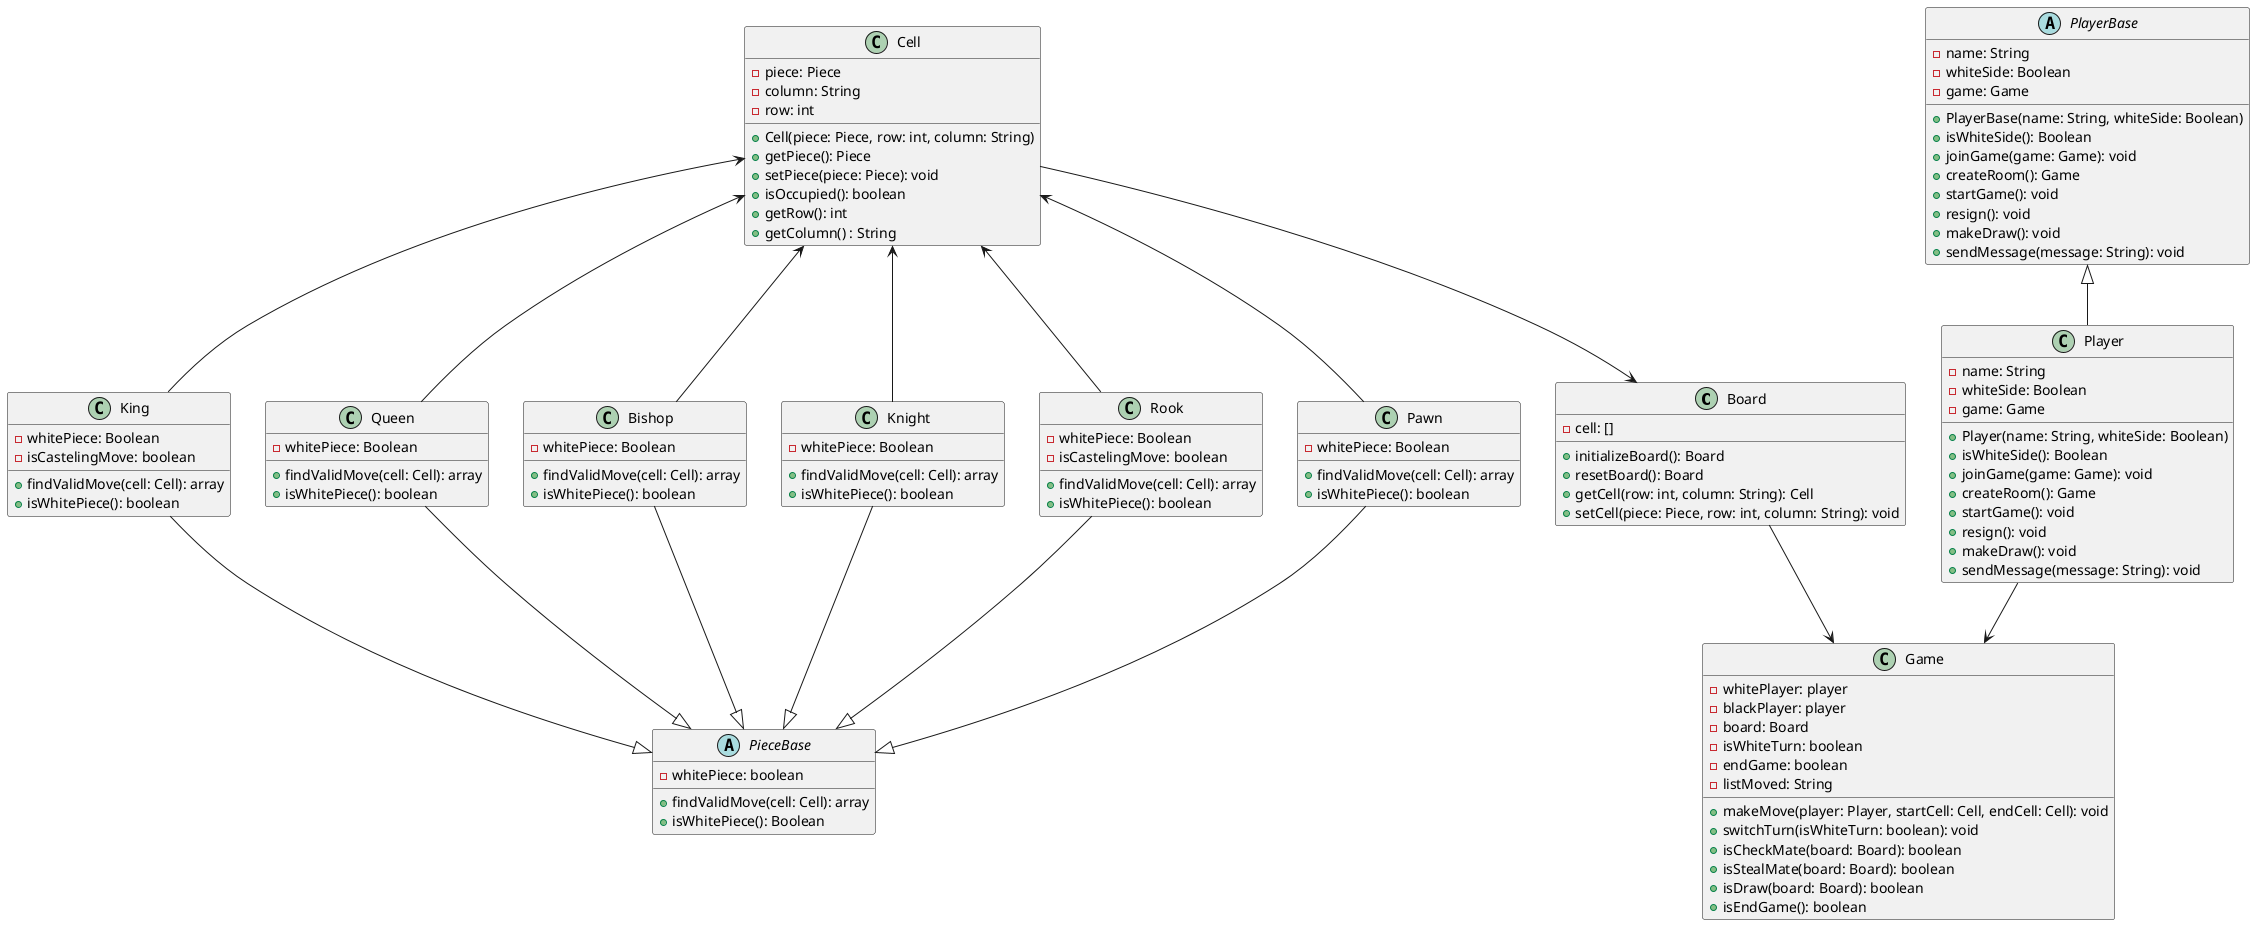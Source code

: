 @startuml classDiagram
class Board {
    -cell: []
    +initializeBoard(): Board
    +resetBoard(): Board
    +getCell(row: int, column: String): Cell
    +setCell(piece: Piece, row: int, column: String): void
}


class Game {
    -whitePlayer: player
    -blackPlayer: player   
    -board: Board
    -isWhiteTurn: boolean 
    -endGame: boolean
    -listMoved: String
    
    +makeMove(player: Player, startCell: Cell, endCell: Cell): void
    +switchTurn(isWhiteTurn: boolean): void
    +isCheckMate(board: Board): boolean
    +isStealMate(board: Board): boolean
    +isDraw(board: Board): boolean
    +isEndGame(): boolean
}

class Cell {
    -piece: Piece
    -column: String 
    -row: int

    +Cell(piece: Piece, row: int, column: String)
    +getPiece(): Piece
    +setPiece(piece: Piece): void
    +isOccupied(): boolean
    +getRow(): int
    +getColumn() : String
}

class Player {
    -name: String
    -whiteSide: Boolean
    -game: Game
    
    +Player(name: String, whiteSide: Boolean)
    +isWhiteSide(): Boolean
    +joinGame(game: Game): void
    +createRoom(): Game
    +startGame(): void
    +resign(): void
    +makeDraw(): void
    +sendMessage(message: String): void
}

abstract class PlayerBase {
    -name: String
    -whiteSide: Boolean
    -game: Game
    
    +PlayerBase(name: String, whiteSide: Boolean)
    +isWhiteSide(): Boolean
    +joinGame(game: Game): void
    +createRoom(): Game
    +startGame(): void
    +resign(): void
    +makeDraw(): void
    +sendMessage(message: String): void
}

abstract class PieceBase {
    -whitePiece: boolean
    +findValidMove(cell: Cell): array
    +isWhitePiece(): Boolean    
}

class Pawn{
    -whitePiece: Boolean
    +findValidMove(cell: Cell): array
    +isWhitePiece(): boolean
} 
class Rook{
    -whitePiece: Boolean
    -isCastelingMove: boolean
    +findValidMove(cell: Cell): array
    +isWhitePiece(): boolean
}
class Knight{
    -whitePiece: Boolean
    +findValidMove(cell: Cell): array
    +isWhitePiece(): boolean
}
class Bishop{
    -whitePiece: Boolean
    +findValidMove(cell: Cell): array
    +isWhitePiece(): boolean
}
class Queen{
    -whitePiece: Boolean
    +findValidMove(cell: Cell): array
    +isWhitePiece(): boolean
}
class King{
    -whitePiece: Boolean
    -isCastelingMove: boolean
    +findValidMove(cell: Cell): array 
    +isWhitePiece(): boolean
}

Player --> Game
PlayerBase <|-- Player

Cell --> Board
Board --> Game

PieceBase <|-up- Pawn 
PieceBase <|-up- Rook
PieceBase <|-up- Knight
PieceBase <|-up- Bishop
PieceBase <|-up- Queen
PieceBase <|-up- King

Cell <-- Pawn
Cell <-- Rook
Cell <-- Knight
Cell <-- Bishop
Cell <-- Queen
Cell <-- King
@enduml